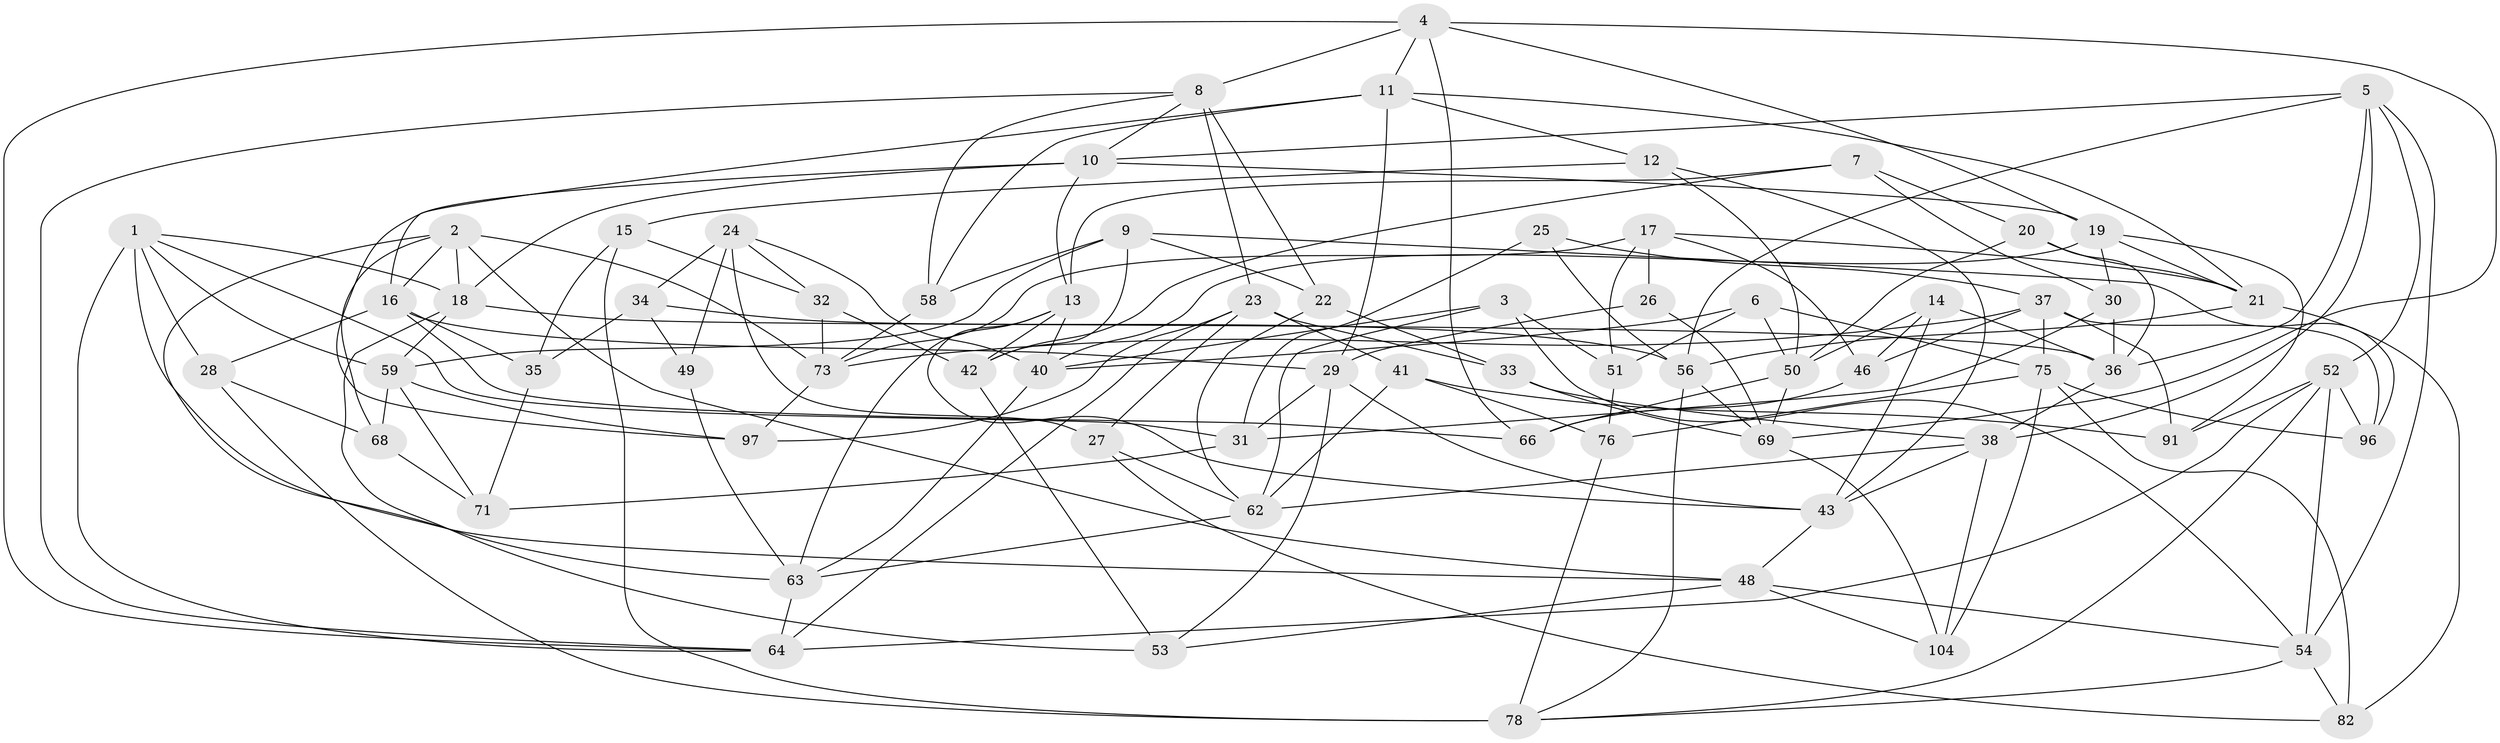 // Generated by graph-tools (version 1.1) at 2025/24/03/03/25 07:24:25]
// undirected, 69 vertices, 171 edges
graph export_dot {
graph [start="1"]
  node [color=gray90,style=filled];
  1 [super="+77"];
  2 [super="+93"];
  3;
  4 [super="+88"];
  5 [super="+44"];
  6;
  7;
  8 [super="+80"];
  9 [super="+70"];
  10 [super="+55"];
  11 [super="+83"];
  12;
  13 [super="+89"];
  14;
  15;
  16 [super="+72"];
  17 [super="+90"];
  18 [super="+79"];
  19 [super="+85"];
  20;
  21 [super="+45"];
  22;
  23 [super="+81"];
  24 [super="+87"];
  25;
  26;
  27;
  28;
  29 [super="+99"];
  30;
  31 [super="+39"];
  32;
  33;
  34;
  35;
  36 [super="+61"];
  37 [super="+47"];
  38 [super="+105"];
  40 [super="+86"];
  41;
  42 [super="+95"];
  43 [super="+102"];
  46;
  48 [super="+65"];
  49;
  50 [super="+98"];
  51;
  52 [super="+106"];
  53;
  54 [super="+60"];
  56 [super="+57"];
  58;
  59 [super="+74"];
  62 [super="+103"];
  63 [super="+67"];
  64 [super="+94"];
  66;
  68;
  69 [super="+92"];
  71;
  73 [super="+84"];
  75 [super="+100"];
  76;
  78 [super="+101"];
  82;
  91;
  96;
  97;
  104;
  1 -- 64;
  1 -- 28;
  1 -- 59;
  1 -- 48;
  1 -- 31;
  1 -- 18;
  2 -- 63;
  2 -- 16;
  2 -- 73;
  2 -- 68;
  2 -- 48;
  2 -- 18;
  3 -- 62;
  3 -- 54;
  3 -- 51;
  3 -- 40;
  4 -- 66;
  4 -- 69;
  4 -- 8;
  4 -- 64;
  4 -- 19;
  4 -- 11;
  5 -- 54;
  5 -- 10;
  5 -- 38;
  5 -- 52;
  5 -- 36;
  5 -- 56;
  6 -- 40;
  6 -- 50;
  6 -- 51;
  6 -- 75;
  7 -- 20;
  7 -- 13;
  7 -- 30;
  7 -- 42;
  8 -- 10;
  8 -- 22;
  8 -- 58;
  8 -- 23;
  8 -- 64;
  9 -- 96;
  9 -- 42 [weight=2];
  9 -- 58;
  9 -- 59;
  9 -- 22;
  10 -- 97;
  10 -- 19;
  10 -- 13;
  10 -- 18;
  11 -- 58;
  11 -- 21;
  11 -- 29;
  11 -- 16;
  11 -- 12;
  12 -- 15;
  12 -- 43;
  12 -- 50;
  13 -- 63;
  13 -- 40;
  13 -- 43;
  13 -- 42;
  14 -- 36;
  14 -- 43;
  14 -- 46;
  14 -- 50;
  15 -- 35;
  15 -- 32;
  15 -- 78;
  16 -- 29;
  16 -- 35;
  16 -- 66;
  16 -- 28;
  17 -- 73;
  17 -- 26 [weight=2];
  17 -- 21;
  17 -- 51;
  17 -- 46;
  18 -- 53;
  18 -- 59;
  18 -- 36;
  19 -- 40;
  19 -- 30;
  19 -- 91;
  19 -- 21;
  20 -- 50;
  20 -- 36;
  20 -- 21;
  21 -- 82;
  21 -- 56;
  22 -- 33;
  22 -- 62;
  23 -- 33;
  23 -- 97;
  23 -- 41;
  23 -- 27;
  23 -- 64;
  24 -- 32;
  24 -- 49 [weight=2];
  24 -- 34;
  24 -- 40;
  24 -- 27;
  25 -- 56;
  25 -- 31 [weight=2];
  25 -- 37;
  26 -- 29;
  26 -- 69;
  27 -- 82;
  27 -- 62;
  28 -- 68;
  28 -- 78;
  29 -- 31;
  29 -- 53;
  29 -- 43;
  30 -- 31;
  30 -- 36;
  31 -- 71;
  32 -- 73;
  32 -- 42;
  33 -- 38;
  33 -- 69;
  34 -- 49;
  34 -- 56;
  34 -- 35;
  35 -- 71;
  36 -- 38;
  37 -- 75;
  37 -- 91;
  37 -- 96;
  37 -- 46;
  37 -- 73;
  38 -- 62;
  38 -- 104;
  38 -- 43;
  40 -- 63;
  41 -- 91;
  41 -- 76;
  41 -- 62;
  42 -- 53;
  43 -- 48;
  46 -- 66;
  48 -- 104;
  48 -- 53;
  48 -- 54;
  49 -- 63;
  50 -- 66;
  50 -- 69;
  51 -- 76;
  52 -- 96;
  52 -- 91;
  52 -- 78;
  52 -- 54;
  52 -- 64;
  54 -- 78;
  54 -- 82;
  56 -- 69;
  56 -- 78;
  58 -- 73;
  59 -- 71;
  59 -- 97;
  59 -- 68;
  62 -- 63;
  63 -- 64;
  68 -- 71;
  69 -- 104;
  73 -- 97;
  75 -- 104;
  75 -- 76;
  75 -- 96;
  75 -- 82;
  76 -- 78;
}
